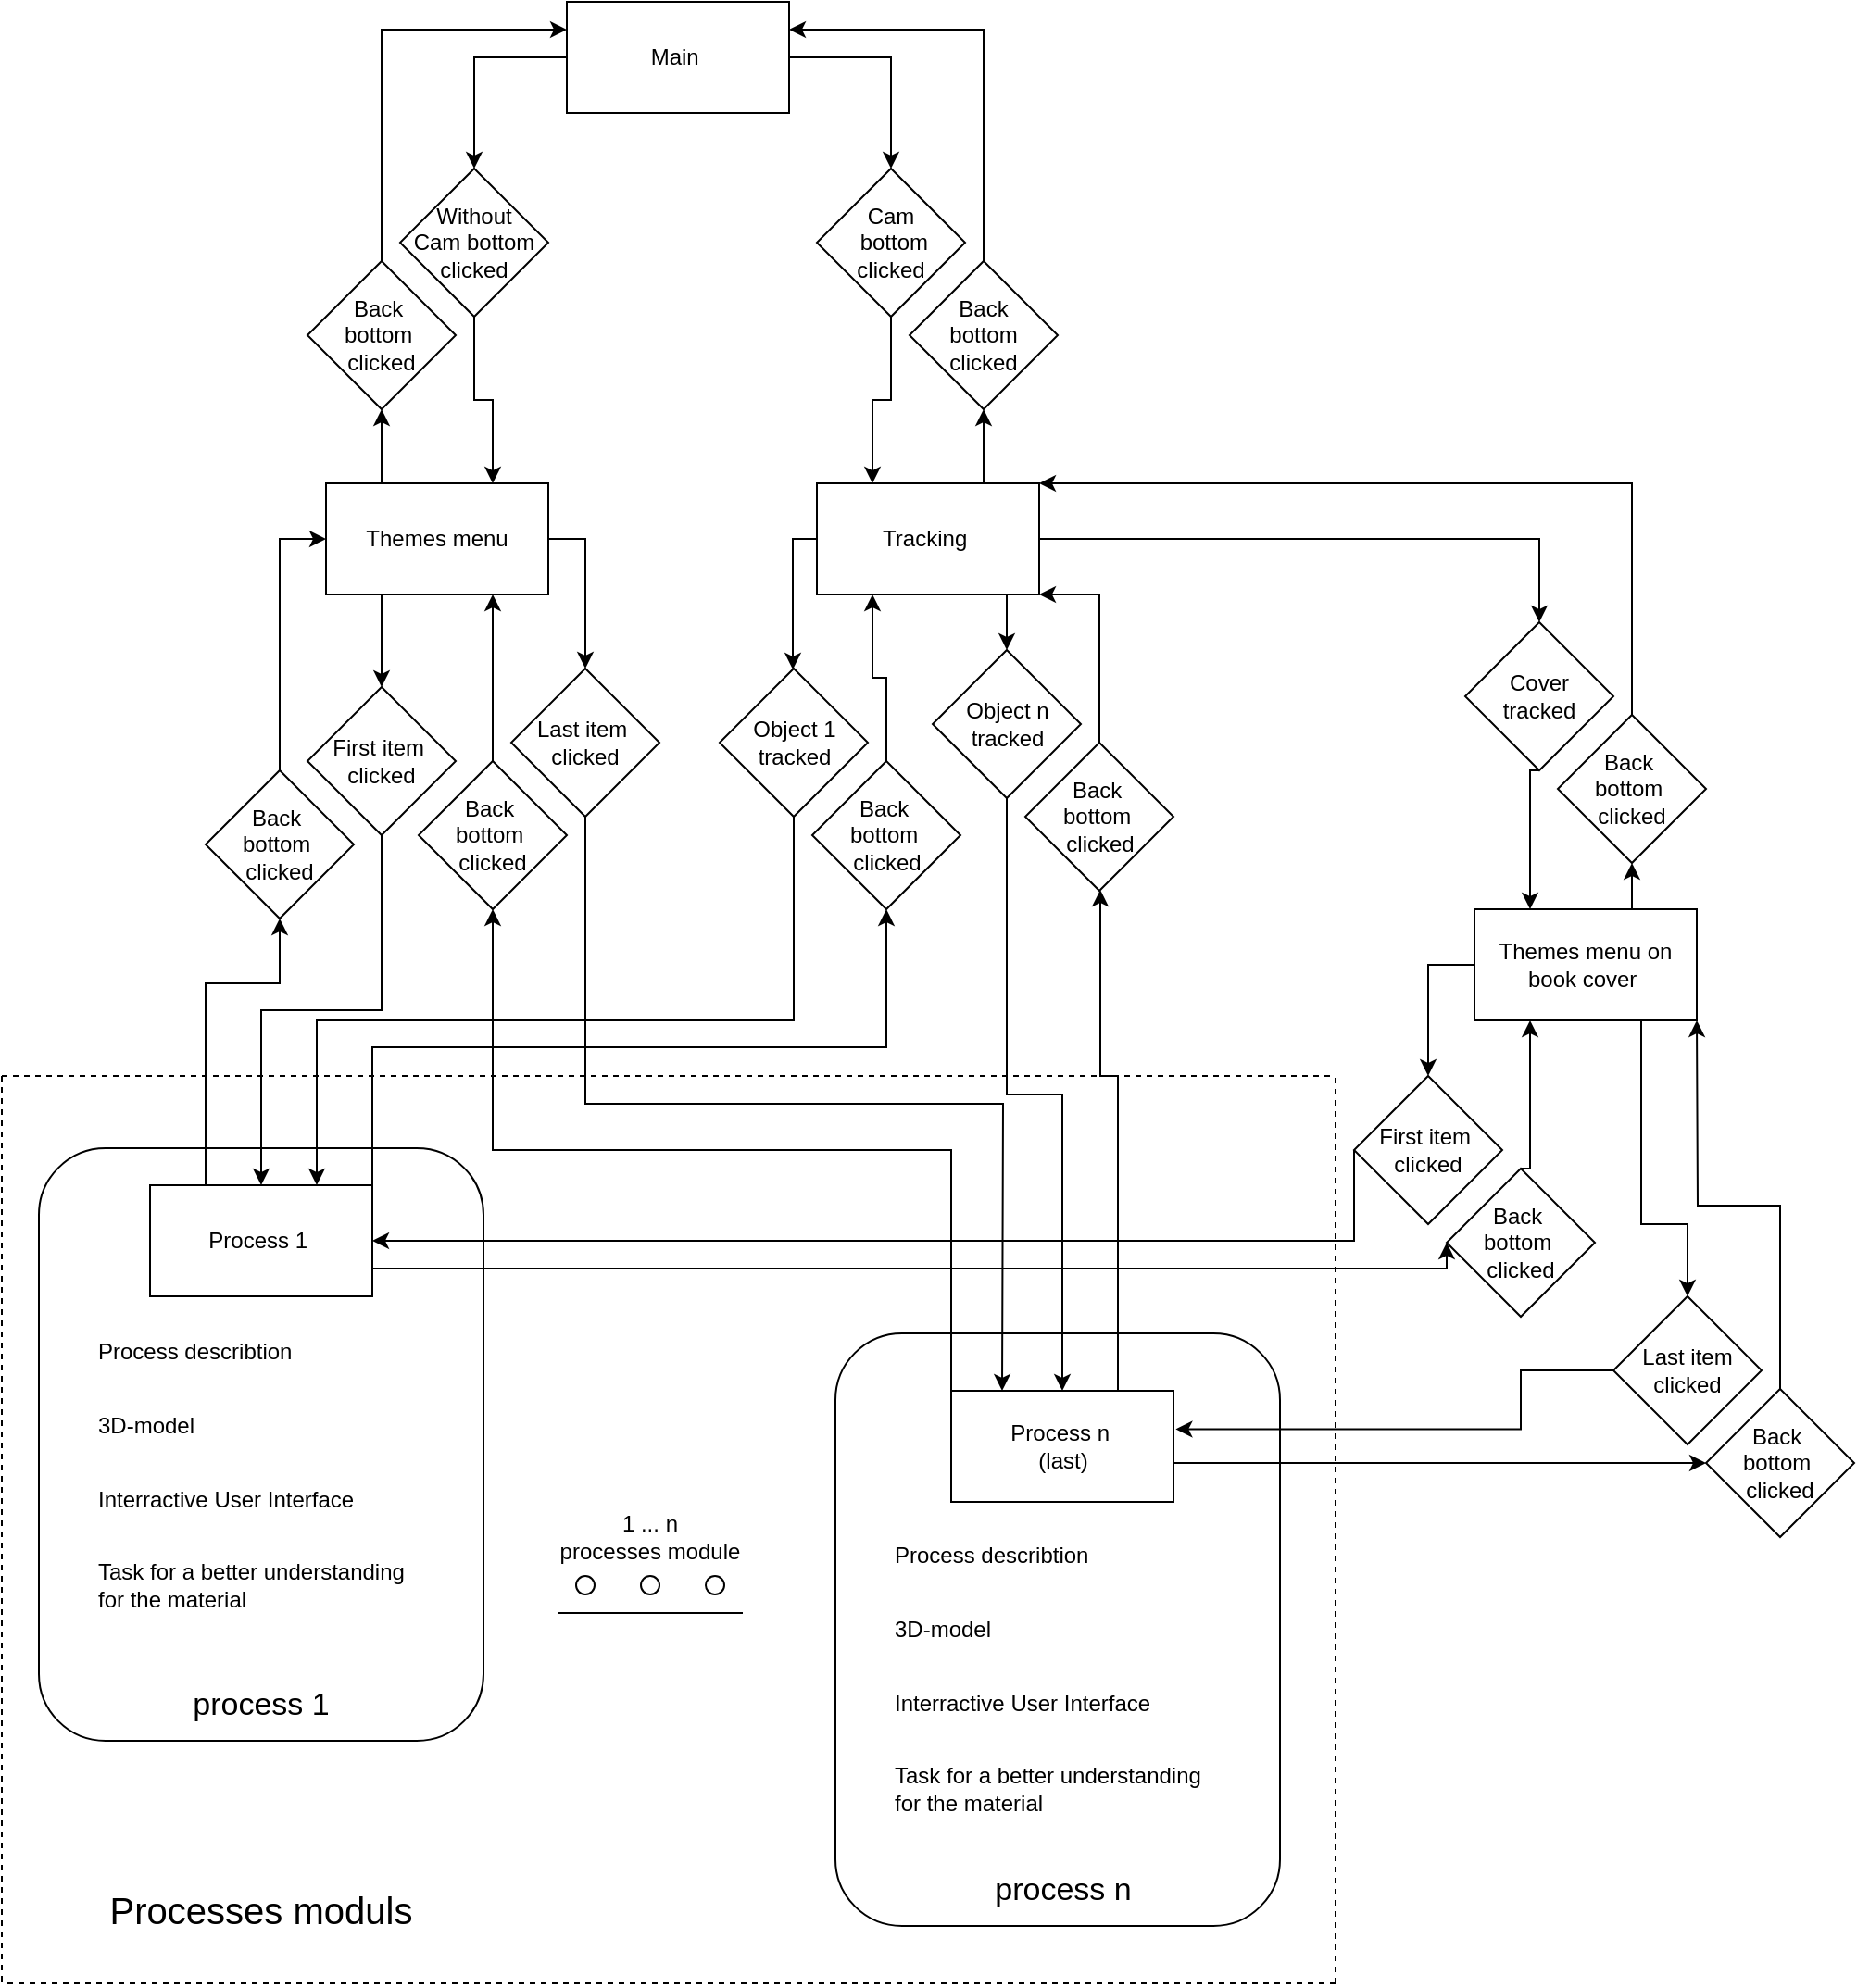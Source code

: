 <mxfile version="12.7.0" type="device"><diagram id="C9-VbCeHcDid7ZQHV7NY" name="Page-1"><mxGraphModel dx="1881" dy="2142" grid="1" gridSize="10" guides="1" tooltips="1" connect="1" arrows="1" fold="1" page="1" pageScale="1" pageWidth="850" pageHeight="1100" math="0" shadow="0"><root><mxCell id="0"/><mxCell id="1" parent="0"/><mxCell id="iYBJVYFue_7A5HSGzg4H-36" style="edgeStyle=orthogonalEdgeStyle;rounded=0;orthogonalLoop=1;jettySize=auto;html=1;" parent="1" source="iYBJVYFue_7A5HSGzg4H-2" target="iYBJVYFue_7A5HSGzg4H-63" edge="1"><mxGeometry relative="1" as="geometry"><mxPoint x="350" y="-39.571" as="targetPoint"/></mxGeometry></mxCell><mxCell id="iYBJVYFue_7A5HSGzg4H-46" style="edgeStyle=orthogonalEdgeStyle;rounded=0;orthogonalLoop=1;jettySize=auto;html=1;exitX=1;exitY=0.5;exitDx=0;exitDy=0;entryX=0.5;entryY=0;entryDx=0;entryDy=0;" parent="1" source="iYBJVYFue_7A5HSGzg4H-2" target="iYBJVYFue_7A5HSGzg4H-48" edge="1"><mxGeometry relative="1" as="geometry"><mxPoint x="550" y="-39.571" as="targetPoint"/></mxGeometry></mxCell><mxCell id="iYBJVYFue_7A5HSGzg4H-3" value="" style="rounded=1;whiteSpace=wrap;html=1;" parent="1" vertex="1"><mxGeometry x="100" y="389" width="240" height="320" as="geometry"/></mxCell><mxCell id="iYBJVYFue_7A5HSGzg4H-88" style="edgeStyle=orthogonalEdgeStyle;rounded=0;orthogonalLoop=1;jettySize=auto;html=1;exitX=0.25;exitY=0;exitDx=0;exitDy=0;entryX=0.5;entryY=1;entryDx=0;entryDy=0;" parent="1" source="iYBJVYFue_7A5HSGzg4H-4" target="iYBJVYFue_7A5HSGzg4H-20" edge="1"><mxGeometry relative="1" as="geometry"><Array as="points"><mxPoint x="190" y="300"/><mxPoint x="230" y="300"/></Array></mxGeometry></mxCell><mxCell id="iYBJVYFue_7A5HSGzg4H-101" style="edgeStyle=orthogonalEdgeStyle;rounded=0;orthogonalLoop=1;jettySize=auto;html=1;exitX=0.5;exitY=1;exitDx=0;exitDy=0;entryX=0.75;entryY=0;entryDx=0;entryDy=0;" parent="1" source="iYBJVYFue_7A5HSGzg4H-39" target="iYBJVYFue_7A5HSGzg4H-4" edge="1"><mxGeometry relative="1" as="geometry"><Array as="points"><mxPoint x="508" y="320"/><mxPoint x="250" y="320"/></Array></mxGeometry></mxCell><mxCell id="iYBJVYFue_7A5HSGzg4H-133" style="edgeStyle=orthogonalEdgeStyle;rounded=0;orthogonalLoop=1;jettySize=auto;html=1;exitX=1;exitY=0.75;exitDx=0;exitDy=0;entryX=0;entryY=0.5;entryDx=0;entryDy=0;" parent="1" source="iYBJVYFue_7A5HSGzg4H-4" target="iYBJVYFue_7A5HSGzg4H-68" edge="1"><mxGeometry relative="1" as="geometry"><Array as="points"><mxPoint x="860" y="454"/></Array></mxGeometry></mxCell><mxCell id="iYBJVYFue_7A5HSGzg4H-4" value="Process 1&amp;nbsp;" style="rounded=0;whiteSpace=wrap;html=1;" parent="1" vertex="1"><mxGeometry x="160" y="409" width="120" height="60" as="geometry"/></mxCell><mxCell id="iYBJVYFue_7A5HSGzg4H-14" value="" style="rounded=1;whiteSpace=wrap;html=1;" parent="1" vertex="1"><mxGeometry x="530" y="489" width="240" height="320" as="geometry"/></mxCell><mxCell id="iYBJVYFue_7A5HSGzg4H-94" style="edgeStyle=orthogonalEdgeStyle;rounded=0;orthogonalLoop=1;jettySize=auto;html=1;exitX=0;exitY=0;exitDx=0;exitDy=0;entryX=0.5;entryY=1;entryDx=0;entryDy=0;" parent="1" source="iYBJVYFue_7A5HSGzg4H-15" target="iYBJVYFue_7A5HSGzg4H-35" edge="1"><mxGeometry relative="1" as="geometry"><mxPoint x="340" y="280.0" as="targetPoint"/></mxGeometry></mxCell><mxCell id="iYBJVYFue_7A5HSGzg4H-102" style="edgeStyle=orthogonalEdgeStyle;rounded=0;orthogonalLoop=1;jettySize=auto;html=1;exitX=0.5;exitY=1;exitDx=0;exitDy=0;entryX=0.5;entryY=0;entryDx=0;entryDy=0;" parent="1" source="iYBJVYFue_7A5HSGzg4H-41" target="iYBJVYFue_7A5HSGzg4H-15" edge="1"><mxGeometry relative="1" as="geometry"/></mxCell><mxCell id="iYBJVYFue_7A5HSGzg4H-136" style="edgeStyle=orthogonalEdgeStyle;rounded=0;orthogonalLoop=1;jettySize=auto;html=1;exitX=1;exitY=0.75;exitDx=0;exitDy=0;entryX=0;entryY=0.5;entryDx=0;entryDy=0;" parent="1" source="iYBJVYFue_7A5HSGzg4H-15" target="iYBJVYFue_7A5HSGzg4H-70" edge="1"><mxGeometry relative="1" as="geometry"><Array as="points"><mxPoint x="713" y="559"/></Array></mxGeometry></mxCell><mxCell id="iYBJVYFue_7A5HSGzg4H-15" value="Process n&amp;nbsp;&lt;br&gt;(last)" style="rounded=0;whiteSpace=wrap;html=1;" parent="1" vertex="1"><mxGeometry x="592.5" y="520" width="120" height="60" as="geometry"/></mxCell><mxCell id="iYBJVYFue_7A5HSGzg4H-115" style="edgeStyle=orthogonalEdgeStyle;rounded=0;orthogonalLoop=1;jettySize=auto;html=1;exitX=0.5;exitY=1;exitDx=0;exitDy=0;entryX=1;entryY=0;entryDx=0;entryDy=0;" parent="1" edge="1"><mxGeometry relative="1" as="geometry"><mxPoint x="715.471" y="729.176" as="targetPoint"/></mxGeometry></mxCell><mxCell id="iYBJVYFue_7A5HSGzg4H-112" style="edgeStyle=orthogonalEdgeStyle;rounded=0;orthogonalLoop=1;jettySize=auto;html=1;exitX=0;exitY=0;exitDx=0;exitDy=0;entryX=0.5;entryY=1;entryDx=0;entryDy=0;" parent="1" edge="1"><mxGeometry relative="1" as="geometry"><mxPoint x="591.941" y="689.176" as="targetPoint"/></mxGeometry></mxCell><mxCell id="iYBJVYFue_7A5HSGzg4H-86" style="edgeStyle=orthogonalEdgeStyle;rounded=0;orthogonalLoop=1;jettySize=auto;html=1;exitX=0.5;exitY=1;exitDx=0;exitDy=0;" parent="1" source="iYBJVYFue_7A5HSGzg4H-19" target="iYBJVYFue_7A5HSGzg4H-4" edge="1"><mxGeometry relative="1" as="geometry"/></mxCell><mxCell id="iYBJVYFue_7A5HSGzg4H-19" value="First item&amp;nbsp;&lt;br&gt;clicked" style="rhombus;whiteSpace=wrap;html=1;" parent="1" vertex="1"><mxGeometry x="245" y="140" width="80" height="80" as="geometry"/></mxCell><mxCell id="iYBJVYFue_7A5HSGzg4H-89" style="edgeStyle=orthogonalEdgeStyle;rounded=0;orthogonalLoop=1;jettySize=auto;html=1;exitX=0.5;exitY=0;exitDx=0;exitDy=0;entryX=0;entryY=0.5;entryDx=0;entryDy=0;" parent="1" source="iYBJVYFue_7A5HSGzg4H-20" target="iYBJVYFue_7A5HSGzg4H-30" edge="1"><mxGeometry relative="1" as="geometry"/></mxCell><mxCell id="iYBJVYFue_7A5HSGzg4H-20" value="&lt;span style=&quot;white-space: normal&quot;&gt;Back&amp;nbsp;&lt;/span&gt;&lt;br style=&quot;white-space: normal&quot;&gt;&lt;span style=&quot;white-space: normal&quot;&gt;bottom&amp;nbsp;&lt;/span&gt;&lt;br style=&quot;white-space: normal&quot;&gt;&lt;span style=&quot;white-space: normal&quot;&gt;clicked&lt;/span&gt;" style="rhombus;whiteSpace=wrap;html=1;" parent="1" vertex="1"><mxGeometry x="190" y="185" width="80" height="80" as="geometry"/></mxCell><mxCell id="iYBJVYFue_7A5HSGzg4H-82" style="edgeStyle=orthogonalEdgeStyle;rounded=0;orthogonalLoop=1;jettySize=auto;html=1;exitX=0.75;exitY=0;exitDx=0;exitDy=0;entryX=0.5;entryY=1;entryDx=0;entryDy=0;" parent="1" source="iYBJVYFue_7A5HSGzg4H-23" target="iYBJVYFue_7A5HSGzg4H-49" edge="1"><mxGeometry relative="1" as="geometry"/></mxCell><mxCell id="iYBJVYFue_7A5HSGzg4H-97" style="edgeStyle=orthogonalEdgeStyle;rounded=0;orthogonalLoop=1;jettySize=auto;html=1;exitX=0.5;exitY=0;exitDx=0;exitDy=0;entryX=0.25;entryY=1;entryDx=0;entryDy=0;" parent="1" source="iYBJVYFue_7A5HSGzg4H-40" target="iYBJVYFue_7A5HSGzg4H-23" edge="1"><mxGeometry relative="1" as="geometry"/></mxCell><mxCell id="iYBJVYFue_7A5HSGzg4H-125" style="edgeStyle=orthogonalEdgeStyle;rounded=0;orthogonalLoop=1;jettySize=auto;html=1;exitX=1;exitY=0.5;exitDx=0;exitDy=0;" parent="1" source="iYBJVYFue_7A5HSGzg4H-23" target="iYBJVYFue_7A5HSGzg4H-65" edge="1"><mxGeometry relative="1" as="geometry"><mxPoint x="680" y="40" as="targetPoint"/></mxGeometry></mxCell><mxCell id="iYBJVYFue_7A5HSGzg4H-126" style="edgeStyle=orthogonalEdgeStyle;rounded=0;orthogonalLoop=1;jettySize=auto;html=1;exitX=0.5;exitY=0;exitDx=0;exitDy=0;entryX=1;entryY=1;entryDx=0;entryDy=0;" parent="1" source="iYBJVYFue_7A5HSGzg4H-42" target="iYBJVYFue_7A5HSGzg4H-23" edge="1"><mxGeometry relative="1" as="geometry"><Array as="points"><mxPoint x="673" y="90"/></Array></mxGeometry></mxCell><mxCell id="iYBJVYFue_7A5HSGzg4H-23" value="Tracking&amp;nbsp;" style="rounded=0;whiteSpace=wrap;html=1;" parent="1" vertex="1"><mxGeometry x="520" y="30" width="120" height="60" as="geometry"/></mxCell><mxCell id="iYBJVYFue_7A5HSGzg4H-131" style="edgeStyle=orthogonalEdgeStyle;rounded=0;orthogonalLoop=1;jettySize=auto;html=1;exitX=0;exitY=0.5;exitDx=0;exitDy=0;entryX=0.5;entryY=0;entryDx=0;entryDy=0;" parent="1" source="iYBJVYFue_7A5HSGzg4H-28" target="iYBJVYFue_7A5HSGzg4H-67" edge="1"><mxGeometry relative="1" as="geometry"/></mxCell><mxCell id="iYBJVYFue_7A5HSGzg4H-137" style="edgeStyle=orthogonalEdgeStyle;rounded=0;orthogonalLoop=1;jettySize=auto;html=1;exitX=0.75;exitY=1;exitDx=0;exitDy=0;entryX=0.5;entryY=0;entryDx=0;entryDy=0;" parent="1" source="iYBJVYFue_7A5HSGzg4H-28" target="iYBJVYFue_7A5HSGzg4H-69" edge="1"><mxGeometry relative="1" as="geometry"><Array as="points"><mxPoint x="965" y="430"/><mxPoint x="990" y="430"/></Array></mxGeometry></mxCell><mxCell id="iYBJVYFue_7A5HSGzg4H-139" style="edgeStyle=orthogonalEdgeStyle;rounded=0;orthogonalLoop=1;jettySize=auto;html=1;exitX=0.75;exitY=0;exitDx=0;exitDy=0;entryX=0.5;entryY=1;entryDx=0;entryDy=0;" parent="1" source="iYBJVYFue_7A5HSGzg4H-28" target="iYBJVYFue_7A5HSGzg4H-66" edge="1"><mxGeometry relative="1" as="geometry"/></mxCell><mxCell id="iYBJVYFue_7A5HSGzg4H-28" value="Themes menu on book cover&amp;nbsp;" style="rounded=0;whiteSpace=wrap;html=1;" parent="1" vertex="1"><mxGeometry x="875" y="260" width="120" height="60" as="geometry"/></mxCell><mxCell id="iYBJVYFue_7A5HSGzg4H-78" style="edgeStyle=orthogonalEdgeStyle;rounded=0;orthogonalLoop=1;jettySize=auto;html=1;exitX=0.25;exitY=0;exitDx=0;exitDy=0;entryX=0.5;entryY=1;entryDx=0;entryDy=0;" parent="1" source="iYBJVYFue_7A5HSGzg4H-30" target="iYBJVYFue_7A5HSGzg4H-64" edge="1"><mxGeometry relative="1" as="geometry"><mxPoint x="290.286" y="9.857" as="targetPoint"/></mxGeometry></mxCell><mxCell id="iYBJVYFue_7A5HSGzg4H-85" style="edgeStyle=orthogonalEdgeStyle;rounded=0;orthogonalLoop=1;jettySize=auto;html=1;exitX=0.25;exitY=1;exitDx=0;exitDy=0;entryX=0.5;entryY=0;entryDx=0;entryDy=0;" parent="1" source="iYBJVYFue_7A5HSGzg4H-30" target="iYBJVYFue_7A5HSGzg4H-19" edge="1"><mxGeometry relative="1" as="geometry"/></mxCell><mxCell id="iYBJVYFue_7A5HSGzg4H-96" style="edgeStyle=orthogonalEdgeStyle;rounded=0;orthogonalLoop=1;jettySize=auto;html=1;exitX=1;exitY=0.5;exitDx=0;exitDy=0;entryX=0.5;entryY=0;entryDx=0;entryDy=0;" parent="1" source="iYBJVYFue_7A5HSGzg4H-30" target="iYBJVYFue_7A5HSGzg4H-34" edge="1"><mxGeometry relative="1" as="geometry"/></mxCell><mxCell id="iYBJVYFue_7A5HSGzg4H-30" value="Themes menu" style="rounded=0;whiteSpace=wrap;html=1;" parent="1" vertex="1"><mxGeometry x="255" y="30" width="120" height="60" as="geometry"/></mxCell><mxCell id="iYBJVYFue_7A5HSGzg4H-93" style="edgeStyle=orthogonalEdgeStyle;rounded=0;orthogonalLoop=1;jettySize=auto;html=1;exitX=0.5;exitY=1;exitDx=0;exitDy=0;" parent="1" source="iYBJVYFue_7A5HSGzg4H-34" edge="1"><mxGeometry relative="1" as="geometry"><mxPoint x="620.0" y="520" as="targetPoint"/></mxGeometry></mxCell><mxCell id="iYBJVYFue_7A5HSGzg4H-34" value="Last item&amp;nbsp;&lt;br&gt;clicked" style="rhombus;whiteSpace=wrap;html=1;" parent="1" vertex="1"><mxGeometry x="355" y="130" width="80" height="80" as="geometry"/></mxCell><mxCell id="iYBJVYFue_7A5HSGzg4H-95" style="edgeStyle=orthogonalEdgeStyle;rounded=0;orthogonalLoop=1;jettySize=auto;html=1;exitX=0.5;exitY=0;exitDx=0;exitDy=0;entryX=0.75;entryY=1;entryDx=0;entryDy=0;" parent="1" source="iYBJVYFue_7A5HSGzg4H-35" target="iYBJVYFue_7A5HSGzg4H-30" edge="1"><mxGeometry relative="1" as="geometry"/></mxCell><mxCell id="iYBJVYFue_7A5HSGzg4H-35" value="&lt;span style=&quot;white-space: normal&quot;&gt;Back&amp;nbsp;&lt;/span&gt;&lt;br style=&quot;white-space: normal&quot;&gt;&lt;span style=&quot;white-space: normal&quot;&gt;bottom&amp;nbsp;&lt;/span&gt;&lt;br style=&quot;white-space: normal&quot;&gt;&lt;span style=&quot;white-space: normal&quot;&gt;clicked&lt;/span&gt;" style="rhombus;whiteSpace=wrap;html=1;" parent="1" vertex="1"><mxGeometry x="305" y="180" width="80" height="80" as="geometry"/></mxCell><mxCell id="iYBJVYFue_7A5HSGzg4H-98" style="edgeStyle=orthogonalEdgeStyle;rounded=0;orthogonalLoop=1;jettySize=auto;html=1;exitX=0;exitY=0.5;exitDx=0;exitDy=0;" parent="1" source="iYBJVYFue_7A5HSGzg4H-23" target="iYBJVYFue_7A5HSGzg4H-39" edge="1"><mxGeometry relative="1" as="geometry"><Array as="points"><mxPoint x="507" y="60"/></Array></mxGeometry></mxCell><mxCell id="iYBJVYFue_7A5HSGzg4H-39" value="Object 1 tracked" style="rhombus;whiteSpace=wrap;html=1;" parent="1" vertex="1"><mxGeometry x="467.5" y="130" width="80" height="80" as="geometry"/></mxCell><mxCell id="iYBJVYFue_7A5HSGzg4H-99" style="edgeStyle=orthogonalEdgeStyle;rounded=0;orthogonalLoop=1;jettySize=auto;html=1;exitX=1;exitY=0;exitDx=0;exitDy=0;entryX=0.5;entryY=1;entryDx=0;entryDy=0;" parent="1" source="iYBJVYFue_7A5HSGzg4H-4" target="iYBJVYFue_7A5HSGzg4H-40" edge="1"><mxGeometry relative="1" as="geometry"/></mxCell><mxCell id="iYBJVYFue_7A5HSGzg4H-40" value="&lt;span style=&quot;white-space: normal&quot;&gt;Back&amp;nbsp;&lt;/span&gt;&lt;br style=&quot;white-space: normal&quot;&gt;&lt;span style=&quot;white-space: normal&quot;&gt;bottom&amp;nbsp;&lt;/span&gt;&lt;br style=&quot;white-space: normal&quot;&gt;&lt;span style=&quot;white-space: normal&quot;&gt;clicked&lt;/span&gt;" style="rhombus;whiteSpace=wrap;html=1;" parent="1" vertex="1"><mxGeometry x="517.5" y="180" width="80" height="80" as="geometry"/></mxCell><mxCell id="iYBJVYFue_7A5HSGzg4H-105" style="edgeStyle=orthogonalEdgeStyle;rounded=0;orthogonalLoop=1;jettySize=auto;html=1;exitX=0.75;exitY=1;exitDx=0;exitDy=0;entryX=0.5;entryY=0;entryDx=0;entryDy=0;" parent="1" source="iYBJVYFue_7A5HSGzg4H-23" target="iYBJVYFue_7A5HSGzg4H-41" edge="1"><mxGeometry relative="1" as="geometry"/></mxCell><mxCell id="iYBJVYFue_7A5HSGzg4H-41" value="Object n tracked" style="rhombus;whiteSpace=wrap;html=1;" parent="1" vertex="1"><mxGeometry x="582.5" y="120" width="80" height="80" as="geometry"/></mxCell><mxCell id="iYBJVYFue_7A5HSGzg4H-104" style="edgeStyle=orthogonalEdgeStyle;rounded=0;orthogonalLoop=1;jettySize=auto;html=1;exitX=0.75;exitY=0;exitDx=0;exitDy=0;" parent="1" source="iYBJVYFue_7A5HSGzg4H-15" target="iYBJVYFue_7A5HSGzg4H-42" edge="1"><mxGeometry relative="1" as="geometry"><Array as="points"><mxPoint x="683" y="350"/><mxPoint x="673" y="350"/></Array></mxGeometry></mxCell><mxCell id="iYBJVYFue_7A5HSGzg4H-42" value="&lt;span style=&quot;white-space: normal&quot;&gt;Back&amp;nbsp;&lt;/span&gt;&lt;br style=&quot;white-space: normal&quot;&gt;&lt;span style=&quot;white-space: normal&quot;&gt;bottom&amp;nbsp;&lt;/span&gt;&lt;br style=&quot;white-space: normal&quot;&gt;&lt;span style=&quot;white-space: normal&quot;&gt;clicked&lt;/span&gt;" style="rhombus;whiteSpace=wrap;html=1;" parent="1" vertex="1"><mxGeometry x="632.5" y="170" width="80" height="80" as="geometry"/></mxCell><mxCell id="iYBJVYFue_7A5HSGzg4H-90" style="edgeStyle=orthogonalEdgeStyle;rounded=0;orthogonalLoop=1;jettySize=auto;html=1;exitX=0.5;exitY=1;exitDx=0;exitDy=0;entryX=0.25;entryY=0;entryDx=0;entryDy=0;" parent="1" source="iYBJVYFue_7A5HSGzg4H-48" target="iYBJVYFue_7A5HSGzg4H-23" edge="1"><mxGeometry relative="1" as="geometry"/></mxCell><mxCell id="iYBJVYFue_7A5HSGzg4H-48" value="Cam&lt;br&gt;&amp;nbsp;bottom clicked" style="rhombus;whiteSpace=wrap;html=1;" parent="1" vertex="1"><mxGeometry x="520" y="-140" width="80" height="80" as="geometry"/></mxCell><mxCell id="iYBJVYFue_7A5HSGzg4H-76" style="edgeStyle=orthogonalEdgeStyle;rounded=0;orthogonalLoop=1;jettySize=auto;html=1;exitX=0.5;exitY=0;exitDx=0;exitDy=0;entryX=1;entryY=0.25;entryDx=0;entryDy=0;" parent="1" source="iYBJVYFue_7A5HSGzg4H-49" target="iYBJVYFue_7A5HSGzg4H-1" edge="1"><mxGeometry relative="1" as="geometry"/></mxCell><mxCell id="iYBJVYFue_7A5HSGzg4H-49" value="Back &lt;br&gt;bottom &lt;br&gt;clicked" style="rhombus;whiteSpace=wrap;html=1;" parent="1" vertex="1"><mxGeometry x="570" y="-90" width="80" height="80" as="geometry"/></mxCell><mxCell id="iYBJVYFue_7A5HSGzg4H-50" value="" style="endArrow=none;dashed=1;html=1;" parent="1" edge="1"><mxGeometry width="50" height="50" relative="1" as="geometry"><mxPoint x="80" y="839" as="sourcePoint"/><mxPoint x="80" y="350" as="targetPoint"/></mxGeometry></mxCell><mxCell id="iYBJVYFue_7A5HSGzg4H-51" value="" style="endArrow=none;dashed=1;html=1;" parent="1" edge="1"><mxGeometry width="50" height="50" relative="1" as="geometry"><mxPoint x="800" y="840" as="sourcePoint"/><mxPoint x="80" y="840" as="targetPoint"/></mxGeometry></mxCell><mxCell id="iYBJVYFue_7A5HSGzg4H-52" value="" style="endArrow=none;dashed=1;html=1;" parent="1" edge="1"><mxGeometry width="50" height="50" relative="1" as="geometry"><mxPoint x="80" y="350" as="sourcePoint"/><mxPoint x="800" y="350" as="targetPoint"/></mxGeometry></mxCell><mxCell id="iYBJVYFue_7A5HSGzg4H-53" value="" style="endArrow=none;dashed=1;html=1;" parent="1" edge="1"><mxGeometry width="50" height="50" relative="1" as="geometry"><mxPoint x="800" y="840" as="sourcePoint"/><mxPoint x="800" y="350" as="targetPoint"/></mxGeometry></mxCell><mxCell id="iYBJVYFue_7A5HSGzg4H-54" value="&lt;font style=&quot;font-size: 20px&quot;&gt;Processes moduls&lt;/font&gt;" style="text;html=1;strokeColor=none;fillColor=none;align=center;verticalAlign=middle;whiteSpace=wrap;rounded=0;" parent="1" vertex="1"><mxGeometry x="110" y="780" width="220" height="40" as="geometry"/></mxCell><mxCell id="iYBJVYFue_7A5HSGzg4H-55" value="&lt;font style=&quot;font-size: 17px&quot;&gt;process 1&lt;/font&gt;" style="text;html=1;strokeColor=none;fillColor=none;align=center;verticalAlign=middle;whiteSpace=wrap;rounded=0;" parent="1" vertex="1"><mxGeometry x="150" y="680" width="140" height="20" as="geometry"/></mxCell><mxCell id="iYBJVYFue_7A5HSGzg4H-56" value="&lt;font style=&quot;font-size: 17px&quot;&gt;process n&lt;/font&gt;" style="text;html=1;strokeColor=none;fillColor=none;align=center;verticalAlign=middle;whiteSpace=wrap;rounded=0;" parent="1" vertex="1"><mxGeometry x="582.5" y="780" width="140" height="20" as="geometry"/></mxCell><mxCell id="iYBJVYFue_7A5HSGzg4H-57" value="" style="endArrow=none;html=1;" parent="1" edge="1"><mxGeometry width="50" height="50" relative="1" as="geometry"><mxPoint x="380" y="640" as="sourcePoint"/><mxPoint x="480" y="640" as="targetPoint"/></mxGeometry></mxCell><mxCell id="iYBJVYFue_7A5HSGzg4H-58" value="" style="ellipse;whiteSpace=wrap;html=1;aspect=fixed;" parent="1" vertex="1"><mxGeometry x="390" y="620" width="10" height="10" as="geometry"/></mxCell><mxCell id="iYBJVYFue_7A5HSGzg4H-60" value="" style="ellipse;whiteSpace=wrap;html=1;aspect=fixed;" parent="1" vertex="1"><mxGeometry x="425" y="620" width="10" height="10" as="geometry"/></mxCell><mxCell id="iYBJVYFue_7A5HSGzg4H-61" value="" style="ellipse;whiteSpace=wrap;html=1;aspect=fixed;" parent="1" vertex="1"><mxGeometry x="460" y="620" width="10" height="10" as="geometry"/></mxCell><mxCell id="iYBJVYFue_7A5HSGzg4H-62" value="1 ... n &lt;br&gt;processes module" style="text;html=1;strokeColor=none;fillColor=none;align=center;verticalAlign=middle;whiteSpace=wrap;rounded=0;" parent="1" vertex="1"><mxGeometry x="370" y="589" width="120" height="20" as="geometry"/></mxCell><mxCell id="iYBJVYFue_7A5HSGzg4H-72" style="edgeStyle=orthogonalEdgeStyle;rounded=0;orthogonalLoop=1;jettySize=auto;html=1;exitX=0.5;exitY=1;exitDx=0;exitDy=0;entryX=0.75;entryY=0;entryDx=0;entryDy=0;" parent="1" source="iYBJVYFue_7A5HSGzg4H-63" target="iYBJVYFue_7A5HSGzg4H-30" edge="1"><mxGeometry relative="1" as="geometry"/></mxCell><mxCell id="iYBJVYFue_7A5HSGzg4H-63" value="Without&lt;br&gt;Cam bottom &lt;br&gt;clicked" style="rhombus;whiteSpace=wrap;html=1;" parent="1" vertex="1"><mxGeometry x="295" y="-140" width="80" height="80" as="geometry"/></mxCell><mxCell id="iYBJVYFue_7A5HSGzg4H-75" style="edgeStyle=orthogonalEdgeStyle;rounded=0;orthogonalLoop=1;jettySize=auto;html=1;exitX=0.5;exitY=0;exitDx=0;exitDy=0;entryX=0;entryY=0.25;entryDx=0;entryDy=0;" parent="1" source="iYBJVYFue_7A5HSGzg4H-64" target="iYBJVYFue_7A5HSGzg4H-1" edge="1"><mxGeometry relative="1" as="geometry"><mxPoint x="290" y="-200" as="targetPoint"/></mxGeometry></mxCell><mxCell id="iYBJVYFue_7A5HSGzg4H-64" value="&lt;span style=&quot;white-space: normal&quot;&gt;Back&amp;nbsp;&lt;/span&gt;&lt;br style=&quot;white-space: normal&quot;&gt;&lt;span style=&quot;white-space: normal&quot;&gt;bottom&amp;nbsp;&lt;/span&gt;&lt;br style=&quot;white-space: normal&quot;&gt;&lt;span style=&quot;white-space: normal&quot;&gt;clicked&lt;/span&gt;" style="rhombus;whiteSpace=wrap;html=1;" parent="1" vertex="1"><mxGeometry x="245" y="-90" width="80" height="80" as="geometry"/></mxCell><mxCell id="iYBJVYFue_7A5HSGzg4H-128" style="edgeStyle=orthogonalEdgeStyle;rounded=0;orthogonalLoop=1;jettySize=auto;html=1;exitX=0.5;exitY=1;exitDx=0;exitDy=0;entryX=0.25;entryY=0;entryDx=0;entryDy=0;" parent="1" source="iYBJVYFue_7A5HSGzg4H-65" target="iYBJVYFue_7A5HSGzg4H-28" edge="1"><mxGeometry relative="1" as="geometry"><Array as="points"><mxPoint x="905" y="185"/></Array></mxGeometry></mxCell><mxCell id="iYBJVYFue_7A5HSGzg4H-65" value="Cover &lt;br&gt;tracked" style="rhombus;whiteSpace=wrap;html=1;" parent="1" vertex="1"><mxGeometry x="870" y="105" width="80" height="80" as="geometry"/></mxCell><mxCell id="iYBJVYFue_7A5HSGzg4H-140" style="edgeStyle=orthogonalEdgeStyle;rounded=0;orthogonalLoop=1;jettySize=auto;html=1;exitX=0.5;exitY=0;exitDx=0;exitDy=0;entryX=1;entryY=0;entryDx=0;entryDy=0;" parent="1" source="iYBJVYFue_7A5HSGzg4H-66" target="iYBJVYFue_7A5HSGzg4H-23" edge="1"><mxGeometry relative="1" as="geometry"><Array as="points"><mxPoint x="960" y="30"/></Array></mxGeometry></mxCell><mxCell id="iYBJVYFue_7A5HSGzg4H-66" value="&lt;span style=&quot;white-space: normal&quot;&gt;Back&amp;nbsp;&lt;/span&gt;&lt;br style=&quot;white-space: normal&quot;&gt;&lt;span style=&quot;white-space: normal&quot;&gt;bottom&amp;nbsp;&lt;/span&gt;&lt;br style=&quot;white-space: normal&quot;&gt;&lt;span style=&quot;white-space: normal&quot;&gt;clicked&lt;/span&gt;" style="rhombus;whiteSpace=wrap;html=1;" parent="1" vertex="1"><mxGeometry x="920" y="155" width="80" height="80" as="geometry"/></mxCell><mxCell id="iYBJVYFue_7A5HSGzg4H-132" style="edgeStyle=orthogonalEdgeStyle;rounded=0;orthogonalLoop=1;jettySize=auto;html=1;exitX=0;exitY=0.5;exitDx=0;exitDy=0;entryX=1;entryY=0.5;entryDx=0;entryDy=0;" parent="1" source="iYBJVYFue_7A5HSGzg4H-67" target="iYBJVYFue_7A5HSGzg4H-4" edge="1"><mxGeometry relative="1" as="geometry"><Array as="points"><mxPoint x="810" y="439"/></Array></mxGeometry></mxCell><mxCell id="iYBJVYFue_7A5HSGzg4H-67" value="First item&amp;nbsp;&lt;br&gt;clicked" style="rhombus;whiteSpace=wrap;html=1;" parent="1" vertex="1"><mxGeometry x="810" y="350" width="80" height="80" as="geometry"/></mxCell><mxCell id="iYBJVYFue_7A5HSGzg4H-134" style="edgeStyle=orthogonalEdgeStyle;rounded=0;orthogonalLoop=1;jettySize=auto;html=1;exitX=0.5;exitY=0;exitDx=0;exitDy=0;entryX=0.25;entryY=1;entryDx=0;entryDy=0;" parent="1" source="iYBJVYFue_7A5HSGzg4H-68" target="iYBJVYFue_7A5HSGzg4H-28" edge="1"><mxGeometry relative="1" as="geometry"><Array as="points"><mxPoint x="905" y="400"/></Array></mxGeometry></mxCell><mxCell id="iYBJVYFue_7A5HSGzg4H-68" value="&lt;span style=&quot;white-space: normal&quot;&gt;Back&amp;nbsp;&lt;/span&gt;&lt;br style=&quot;white-space: normal&quot;&gt;&lt;span style=&quot;white-space: normal&quot;&gt;bottom&amp;nbsp;&lt;/span&gt;&lt;br style=&quot;white-space: normal&quot;&gt;&lt;span style=&quot;white-space: normal&quot;&gt;clicked&lt;/span&gt;" style="rhombus;whiteSpace=wrap;html=1;" parent="1" vertex="1"><mxGeometry x="860" y="400" width="80" height="80" as="geometry"/></mxCell><mxCell id="iYBJVYFue_7A5HSGzg4H-135" style="edgeStyle=orthogonalEdgeStyle;rounded=0;orthogonalLoop=1;jettySize=auto;html=1;exitX=0;exitY=0.5;exitDx=0;exitDy=0;entryX=1.01;entryY=0.345;entryDx=0;entryDy=0;entryPerimeter=0;" parent="1" source="iYBJVYFue_7A5HSGzg4H-69" target="iYBJVYFue_7A5HSGzg4H-15" edge="1"><mxGeometry relative="1" as="geometry"><Array as="points"><mxPoint x="900" y="509"/><mxPoint x="900" y="541"/></Array></mxGeometry></mxCell><mxCell id="iYBJVYFue_7A5HSGzg4H-69" value="Last item clicked" style="rhombus;whiteSpace=wrap;html=1;" parent="1" vertex="1"><mxGeometry x="950" y="469" width="80" height="80" as="geometry"/></mxCell><mxCell id="iYBJVYFue_7A5HSGzg4H-138" style="edgeStyle=orthogonalEdgeStyle;rounded=0;orthogonalLoop=1;jettySize=auto;html=1;exitX=0.5;exitY=0;exitDx=0;exitDy=0;" parent="1" source="iYBJVYFue_7A5HSGzg4H-70" edge="1"><mxGeometry relative="1" as="geometry"><mxPoint x="995" y="320" as="targetPoint"/></mxGeometry></mxCell><mxCell id="iYBJVYFue_7A5HSGzg4H-70" value="&lt;span style=&quot;white-space: normal&quot;&gt;Back&amp;nbsp;&lt;/span&gt;&lt;br style=&quot;white-space: normal&quot;&gt;&lt;span style=&quot;white-space: normal&quot;&gt;bottom&amp;nbsp;&lt;/span&gt;&lt;br style=&quot;white-space: normal&quot;&gt;&lt;span style=&quot;white-space: normal&quot;&gt;clicked&lt;/span&gt;" style="rhombus;whiteSpace=wrap;html=1;" parent="1" vertex="1"><mxGeometry x="1000" y="519" width="80" height="80" as="geometry"/></mxCell><mxCell id="iYBJVYFue_7A5HSGzg4H-155" value="" style="group" parent="1" vertex="1" connectable="0"><mxGeometry x="385" y="-230" width="120" height="60" as="geometry"/></mxCell><mxCell id="iYBJVYFue_7A5HSGzg4H-1" value="" style="rounded=0;whiteSpace=wrap;html=1;" parent="iYBJVYFue_7A5HSGzg4H-155" vertex="1"><mxGeometry width="120" height="60" as="geometry"/></mxCell><mxCell id="iYBJVYFue_7A5HSGzg4H-2" value="Main&amp;nbsp;" style="text;html=1;strokeColor=none;fillColor=none;align=center;verticalAlign=middle;whiteSpace=wrap;rounded=0;" parent="iYBJVYFue_7A5HSGzg4H-155" vertex="1"><mxGeometry y="20" width="120" height="20" as="geometry"/></mxCell><mxCell id="IGCpPcmmNeGmOPMpV3xt-2" value="Process describtion" style="text;html=1;strokeColor=none;fillColor=none;align=left;verticalAlign=middle;whiteSpace=wrap;rounded=0;" vertex="1" parent="1"><mxGeometry x="130" y="489" width="140" height="20" as="geometry"/></mxCell><mxCell id="IGCpPcmmNeGmOPMpV3xt-3" value="3D-model" style="text;html=1;strokeColor=none;fillColor=none;align=left;verticalAlign=middle;whiteSpace=wrap;rounded=0;" vertex="1" parent="1"><mxGeometry x="130" y="529.0" width="170" height="20" as="geometry"/></mxCell><mxCell id="IGCpPcmmNeGmOPMpV3xt-4" value="Interractive User Interface" style="text;html=1;strokeColor=none;fillColor=none;align=left;verticalAlign=middle;whiteSpace=wrap;rounded=0;" vertex="1" parent="1"><mxGeometry x="130" y="569" width="180" height="20" as="geometry"/></mxCell><mxCell id="IGCpPcmmNeGmOPMpV3xt-5" value="Task for a better understanding for the material" style="text;html=1;strokeColor=none;fillColor=none;align=left;verticalAlign=middle;whiteSpace=wrap;rounded=0;" vertex="1" parent="1"><mxGeometry x="130" y="609" width="180" height="31" as="geometry"/></mxCell><mxCell id="IGCpPcmmNeGmOPMpV3xt-6" value="Process describtion" style="text;html=1;strokeColor=none;fillColor=none;align=left;verticalAlign=middle;whiteSpace=wrap;rounded=0;" vertex="1" parent="1"><mxGeometry x="560" y="599" width="140" height="20" as="geometry"/></mxCell><mxCell id="IGCpPcmmNeGmOPMpV3xt-7" value="3D-model" style="text;html=1;strokeColor=none;fillColor=none;align=left;verticalAlign=middle;whiteSpace=wrap;rounded=0;" vertex="1" parent="1"><mxGeometry x="560" y="639.0" width="170" height="20" as="geometry"/></mxCell><mxCell id="IGCpPcmmNeGmOPMpV3xt-8" value="Interractive User Interface" style="text;html=1;strokeColor=none;fillColor=none;align=left;verticalAlign=middle;whiteSpace=wrap;rounded=0;" vertex="1" parent="1"><mxGeometry x="560" y="679" width="180" height="20" as="geometry"/></mxCell><mxCell id="IGCpPcmmNeGmOPMpV3xt-9" value="Task for a better understanding for the material" style="text;html=1;strokeColor=none;fillColor=none;align=left;verticalAlign=middle;whiteSpace=wrap;rounded=0;" vertex="1" parent="1"><mxGeometry x="560" y="719" width="180" height="31" as="geometry"/></mxCell></root></mxGraphModel></diagram></mxfile>